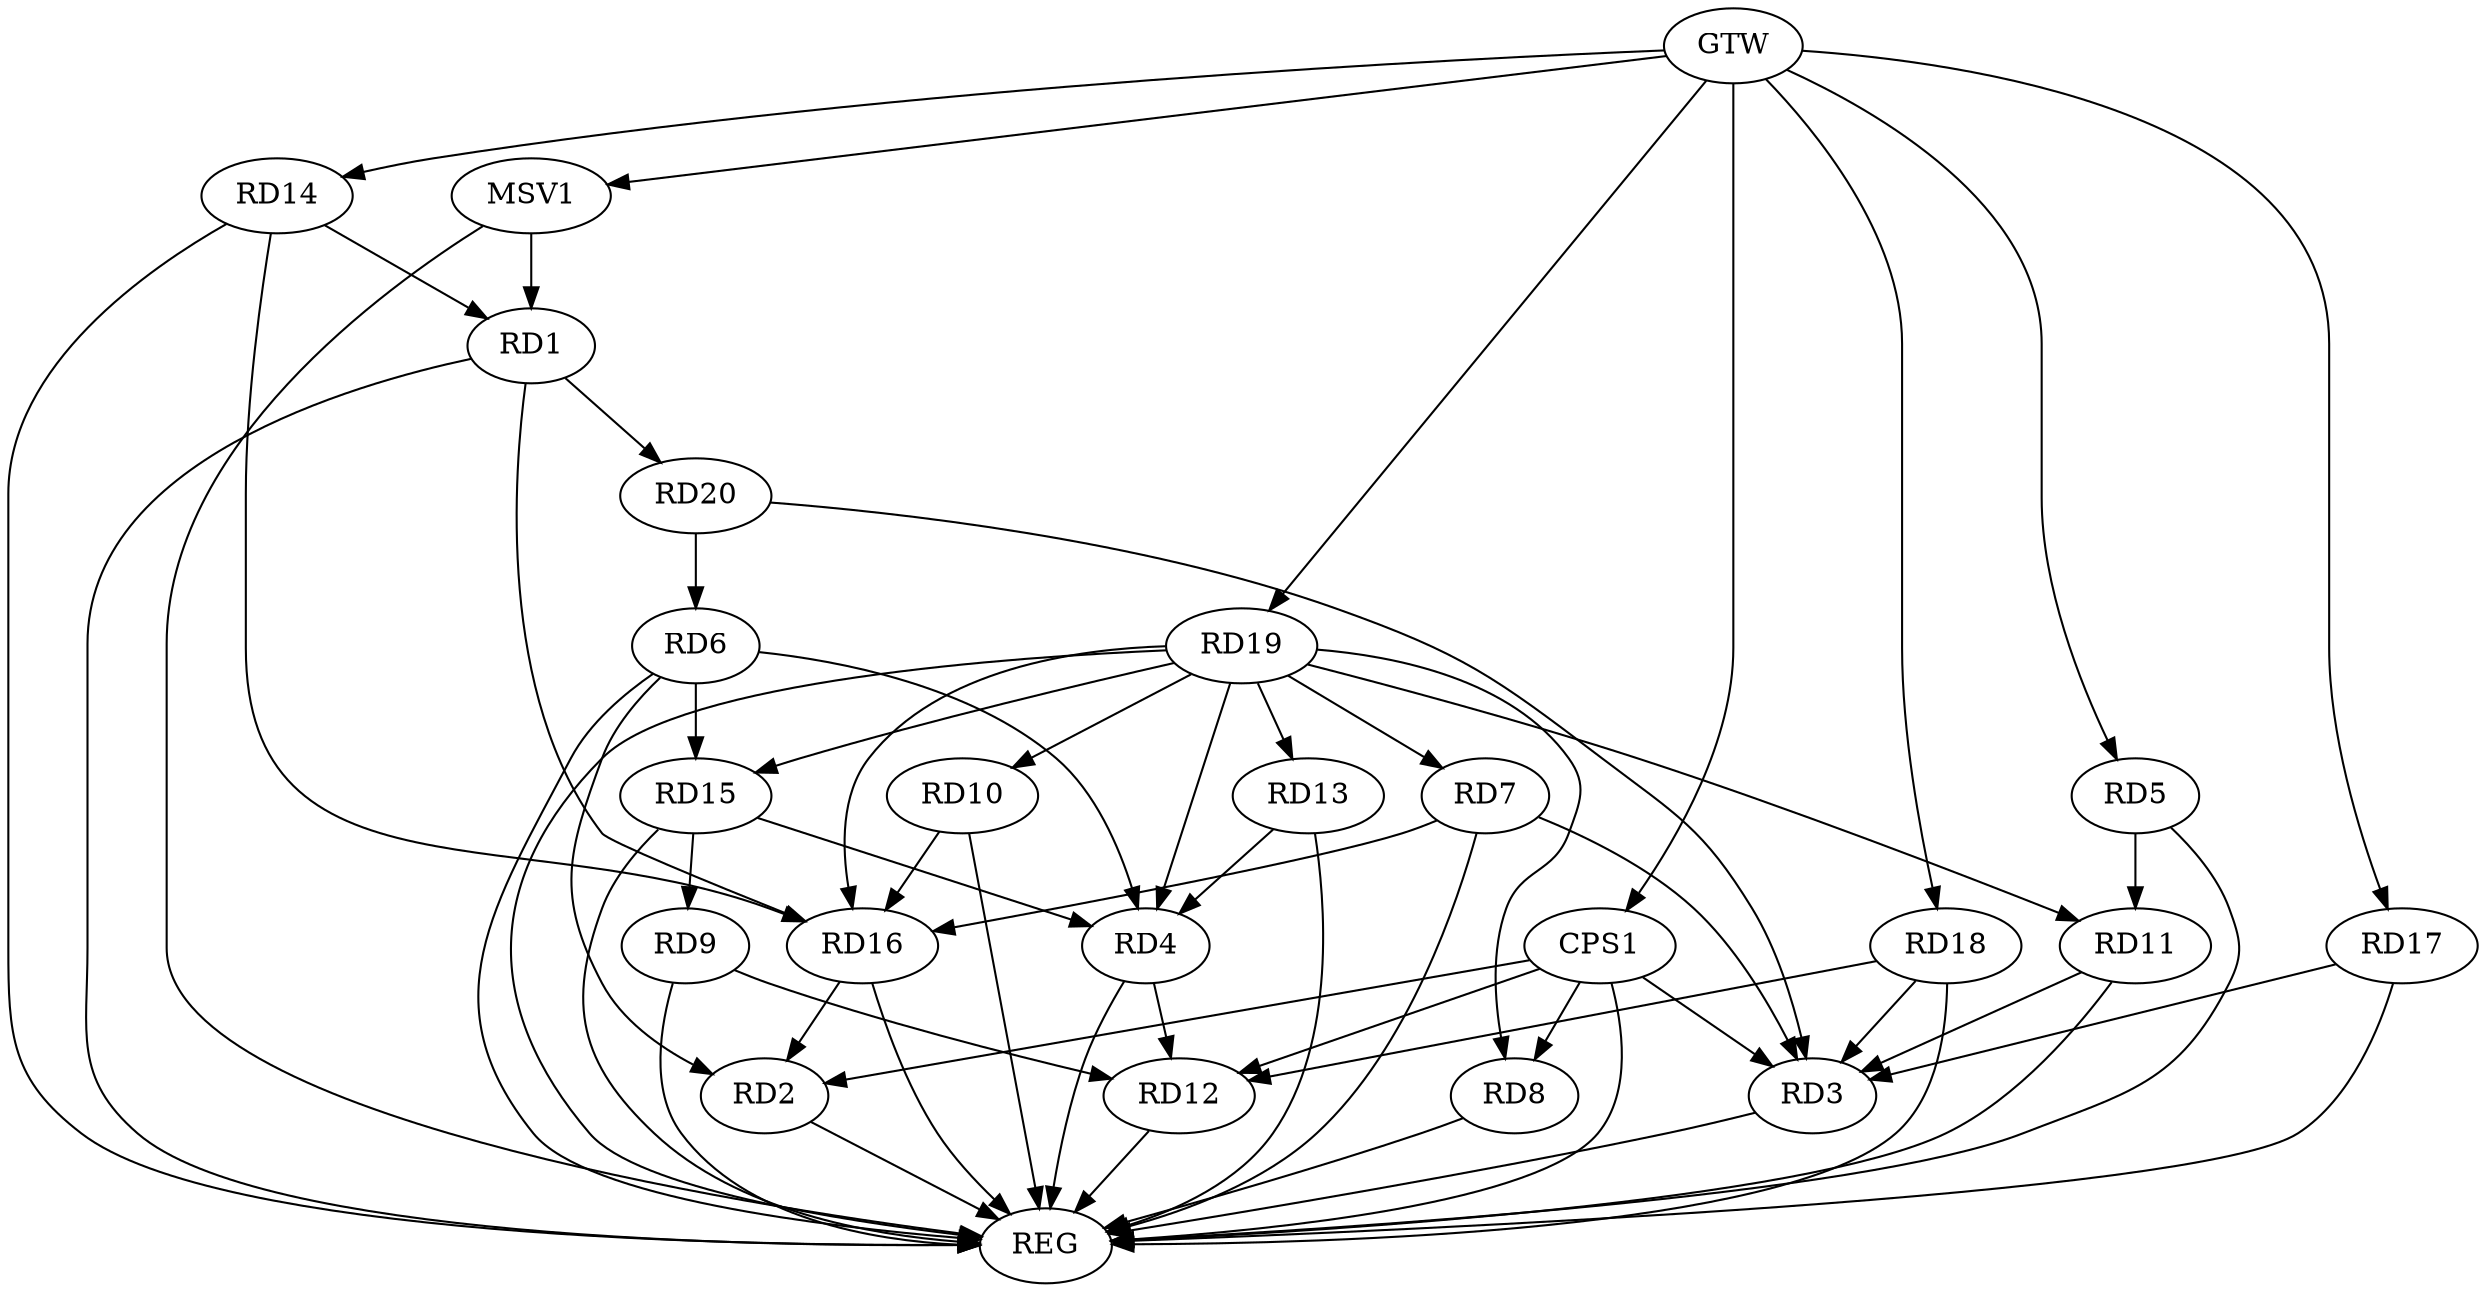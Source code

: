 strict digraph G {
  RD1 [ label="RD1" ];
  RD2 [ label="RD2" ];
  RD3 [ label="RD3" ];
  RD4 [ label="RD4" ];
  RD5 [ label="RD5" ];
  RD6 [ label="RD6" ];
  RD7 [ label="RD7" ];
  RD8 [ label="RD8" ];
  RD9 [ label="RD9" ];
  RD10 [ label="RD10" ];
  RD11 [ label="RD11" ];
  RD12 [ label="RD12" ];
  RD13 [ label="RD13" ];
  RD14 [ label="RD14" ];
  RD15 [ label="RD15" ];
  RD16 [ label="RD16" ];
  RD17 [ label="RD17" ];
  RD18 [ label="RD18" ];
  RD19 [ label="RD19" ];
  RD20 [ label="RD20" ];
  CPS1 [ label="CPS1" ];
  GTW [ label="GTW" ];
  REG [ label="REG" ];
  MSV1 [ label="MSV1" ];
  RD14 -> RD1;
  RD1 -> RD16;
  RD1 -> RD20;
  RD6 -> RD2;
  RD16 -> RD2;
  RD7 -> RD3;
  RD11 -> RD3;
  RD17 -> RD3;
  RD18 -> RD3;
  RD20 -> RD3;
  RD6 -> RD4;
  RD4 -> RD12;
  RD13 -> RD4;
  RD15 -> RD4;
  RD19 -> RD4;
  RD5 -> RD11;
  RD6 -> RD15;
  RD20 -> RD6;
  RD7 -> RD16;
  RD19 -> RD7;
  RD19 -> RD8;
  RD9 -> RD12;
  RD15 -> RD9;
  RD10 -> RD16;
  RD19 -> RD10;
  RD18 -> RD12;
  RD14 -> RD16;
  CPS1 -> RD2;
  CPS1 -> RD3;
  CPS1 -> RD8;
  CPS1 -> RD12;
  GTW -> RD5;
  GTW -> RD14;
  GTW -> RD17;
  GTW -> RD18;
  GTW -> RD19;
  GTW -> CPS1;
  RD1 -> REG;
  RD2 -> REG;
  RD3 -> REG;
  RD4 -> REG;
  RD5 -> REG;
  RD6 -> REG;
  RD7 -> REG;
  RD8 -> REG;
  RD9 -> REG;
  RD10 -> REG;
  RD11 -> REG;
  RD12 -> REG;
  RD13 -> REG;
  RD14 -> REG;
  RD15 -> REG;
  RD16 -> REG;
  RD17 -> REG;
  RD18 -> REG;
  RD19 -> REG;
  CPS1 -> REG;
  RD19 -> RD11;
  RD19 -> RD16;
  RD19 -> RD13;
  RD19 -> RD15;
  MSV1 -> RD1;
  GTW -> MSV1;
  MSV1 -> REG;
}
